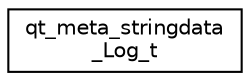 digraph "Graphical Class Hierarchy"
{
 // LATEX_PDF_SIZE
  edge [fontname="Helvetica",fontsize="10",labelfontname="Helvetica",labelfontsize="10"];
  node [fontname="Helvetica",fontsize="10",shape=record];
  rankdir="LR";
  Node0 [label="qt_meta_stringdata\l_Log_t",height=0.2,width=0.4,color="black", fillcolor="white", style="filled",URL="$structqt__meta__stringdata__Log__t.html",tooltip=" "];
}
